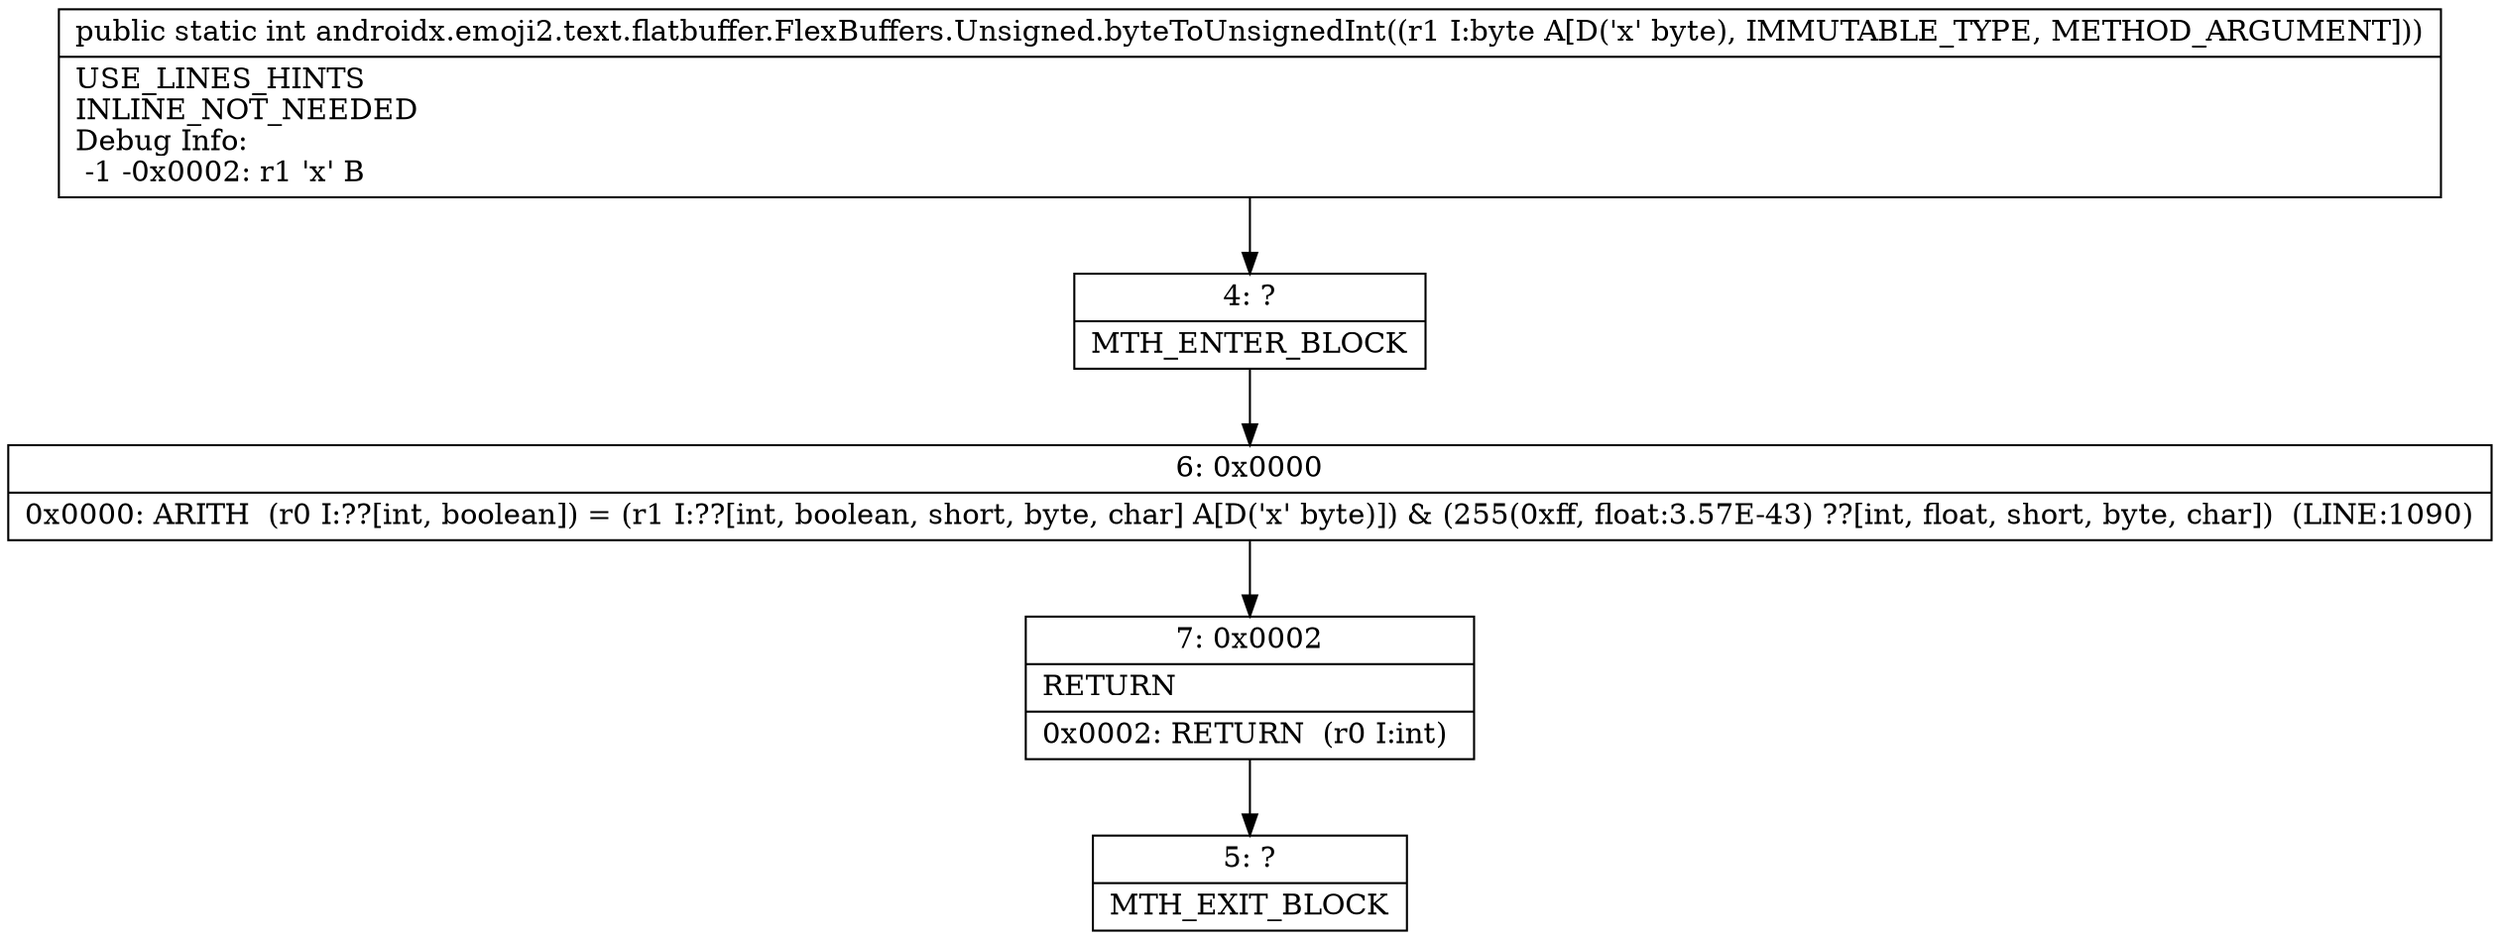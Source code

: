 digraph "CFG forandroidx.emoji2.text.flatbuffer.FlexBuffers.Unsigned.byteToUnsignedInt(B)I" {
Node_4 [shape=record,label="{4\:\ ?|MTH_ENTER_BLOCK\l}"];
Node_6 [shape=record,label="{6\:\ 0x0000|0x0000: ARITH  (r0 I:??[int, boolean]) = (r1 I:??[int, boolean, short, byte, char] A[D('x' byte)]) & (255(0xff, float:3.57E\-43) ??[int, float, short, byte, char])  (LINE:1090)\l}"];
Node_7 [shape=record,label="{7\:\ 0x0002|RETURN\l|0x0002: RETURN  (r0 I:int) \l}"];
Node_5 [shape=record,label="{5\:\ ?|MTH_EXIT_BLOCK\l}"];
MethodNode[shape=record,label="{public static int androidx.emoji2.text.flatbuffer.FlexBuffers.Unsigned.byteToUnsignedInt((r1 I:byte A[D('x' byte), IMMUTABLE_TYPE, METHOD_ARGUMENT]))  | USE_LINES_HINTS\lINLINE_NOT_NEEDED\lDebug Info:\l  \-1 \-0x0002: r1 'x' B\l}"];
MethodNode -> Node_4;Node_4 -> Node_6;
Node_6 -> Node_7;
Node_7 -> Node_5;
}

